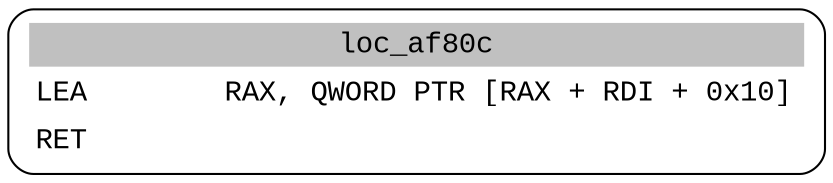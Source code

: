 digraph asm_graph {
1941 [
shape="Mrecord" fontname="Courier New"label =<<table border="0" cellborder="0" cellpadding="3"><tr><td align="center" colspan="2" bgcolor="grey">loc_af80c</td></tr><tr><td align="left">LEA        RAX, QWORD PTR [RAX + RDI + 0x10]</td></tr><tr><td align="left">RET        </td></tr></table>> ];
}